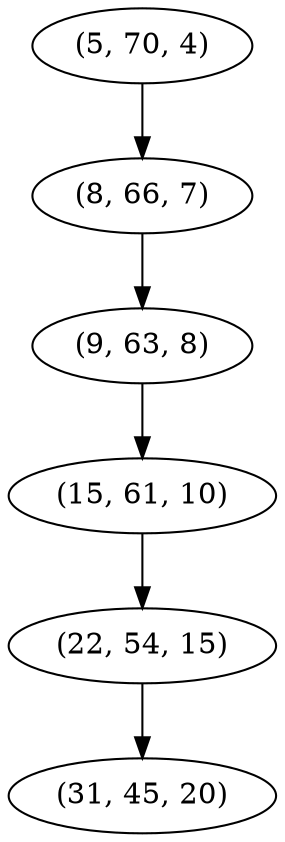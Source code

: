 digraph tree {
    "(5, 70, 4)";
    "(8, 66, 7)";
    "(9, 63, 8)";
    "(15, 61, 10)";
    "(22, 54, 15)";
    "(31, 45, 20)";
    "(5, 70, 4)" -> "(8, 66, 7)";
    "(8, 66, 7)" -> "(9, 63, 8)";
    "(9, 63, 8)" -> "(15, 61, 10)";
    "(15, 61, 10)" -> "(22, 54, 15)";
    "(22, 54, 15)" -> "(31, 45, 20)";
}
